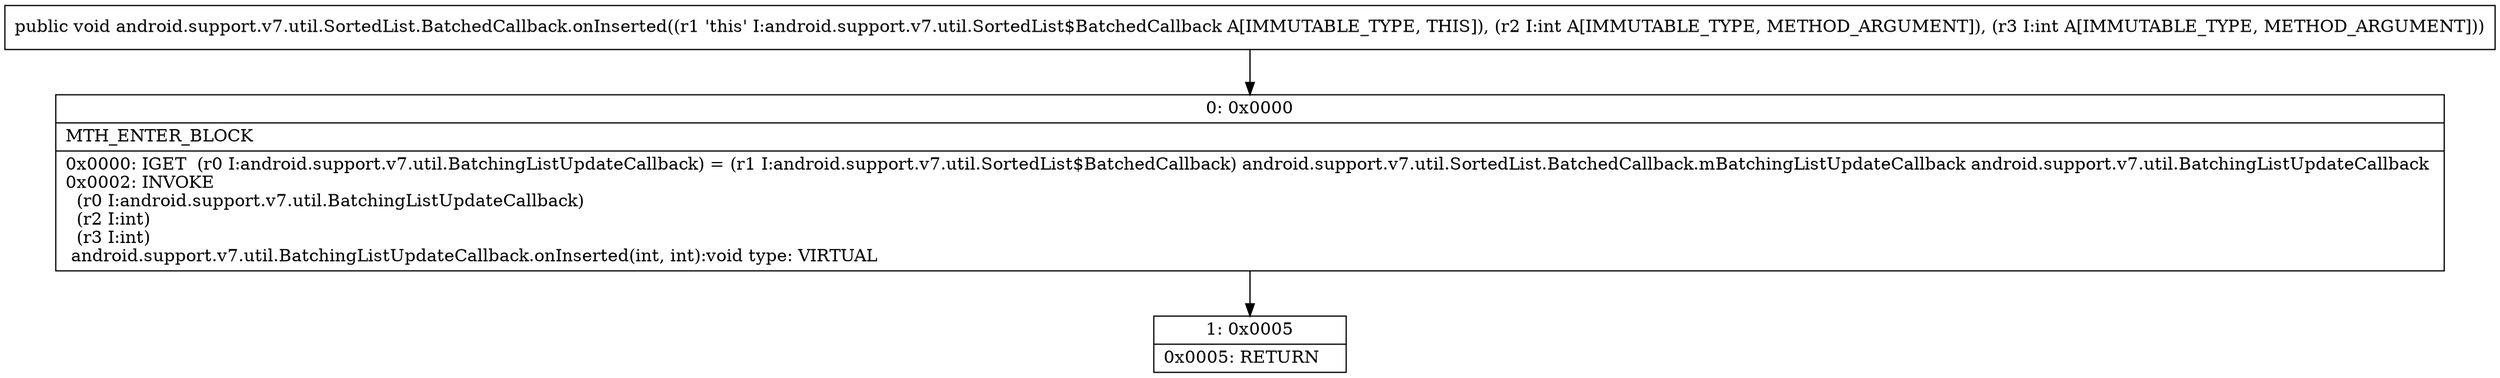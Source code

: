 digraph "CFG forandroid.support.v7.util.SortedList.BatchedCallback.onInserted(II)V" {
Node_0 [shape=record,label="{0\:\ 0x0000|MTH_ENTER_BLOCK\l|0x0000: IGET  (r0 I:android.support.v7.util.BatchingListUpdateCallback) = (r1 I:android.support.v7.util.SortedList$BatchedCallback) android.support.v7.util.SortedList.BatchedCallback.mBatchingListUpdateCallback android.support.v7.util.BatchingListUpdateCallback \l0x0002: INVOKE  \l  (r0 I:android.support.v7.util.BatchingListUpdateCallback)\l  (r2 I:int)\l  (r3 I:int)\l android.support.v7.util.BatchingListUpdateCallback.onInserted(int, int):void type: VIRTUAL \l}"];
Node_1 [shape=record,label="{1\:\ 0x0005|0x0005: RETURN   \l}"];
MethodNode[shape=record,label="{public void android.support.v7.util.SortedList.BatchedCallback.onInserted((r1 'this' I:android.support.v7.util.SortedList$BatchedCallback A[IMMUTABLE_TYPE, THIS]), (r2 I:int A[IMMUTABLE_TYPE, METHOD_ARGUMENT]), (r3 I:int A[IMMUTABLE_TYPE, METHOD_ARGUMENT])) }"];
MethodNode -> Node_0;
Node_0 -> Node_1;
}

